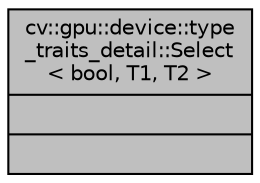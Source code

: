 digraph "cv::gpu::device::type_traits_detail::Select&lt; bool, T1, T2 &gt;"
{
 // LATEX_PDF_SIZE
  edge [fontname="Helvetica",fontsize="10",labelfontname="Helvetica",labelfontsize="10"];
  node [fontname="Helvetica",fontsize="10",shape=record];
  Node1 [label="{cv::gpu::device::type\l_traits_detail::Select\l\< bool, T1, T2 \>\n||}",height=0.2,width=0.4,color="black", fillcolor="grey75", style="filled", fontcolor="black",tooltip=" "];
}
